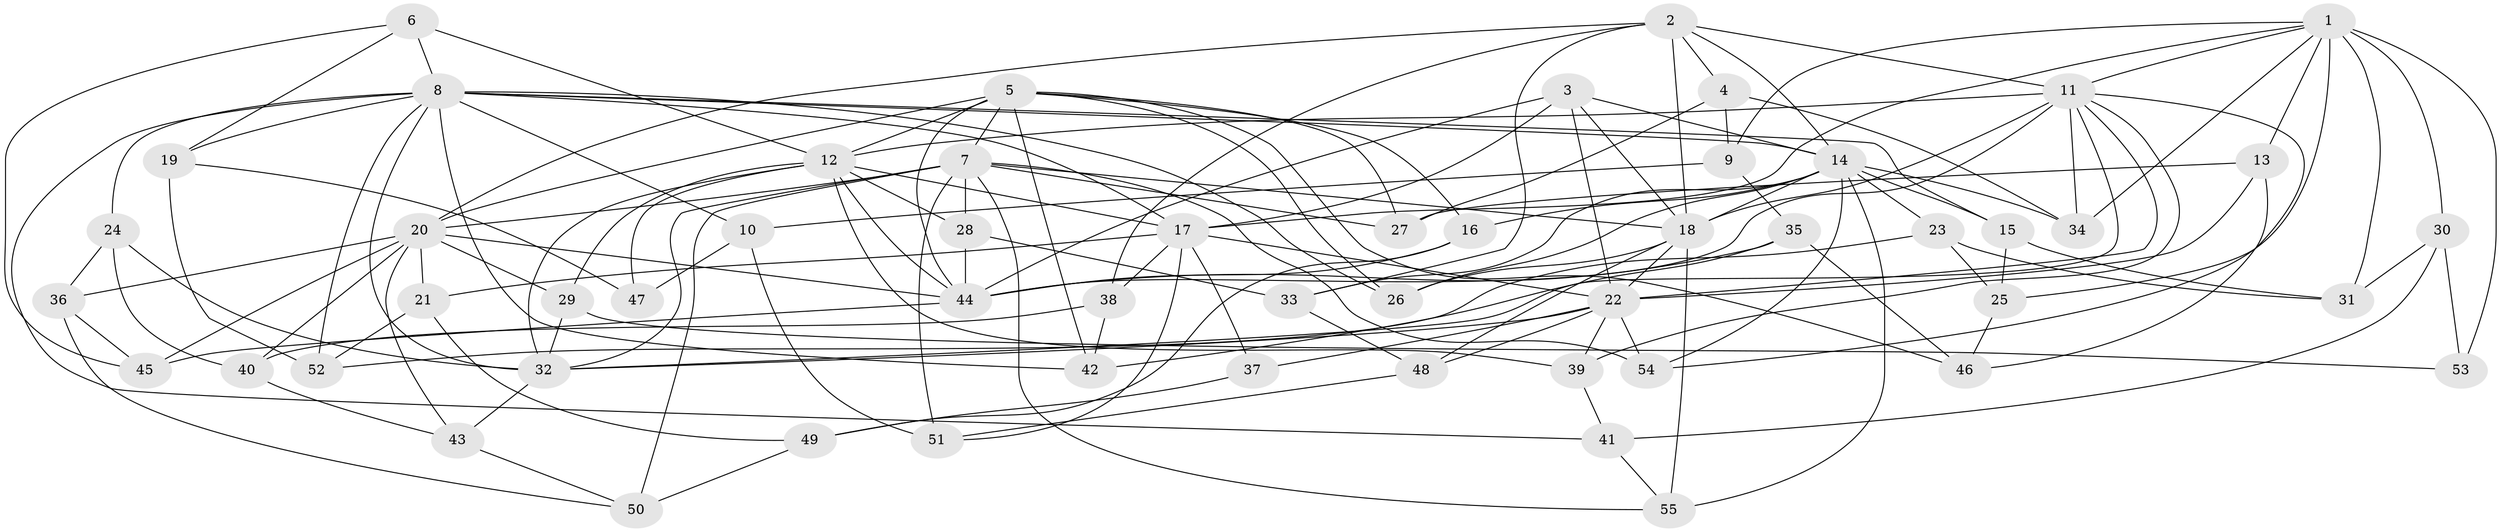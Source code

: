 // original degree distribution, {4: 1.0}
// Generated by graph-tools (version 1.1) at 2025/37/03/09/25 02:37:47]
// undirected, 55 vertices, 148 edges
graph export_dot {
graph [start="1"]
  node [color=gray90,style=filled];
  1;
  2;
  3;
  4;
  5;
  6;
  7;
  8;
  9;
  10;
  11;
  12;
  13;
  14;
  15;
  16;
  17;
  18;
  19;
  20;
  21;
  22;
  23;
  24;
  25;
  26;
  27;
  28;
  29;
  30;
  31;
  32;
  33;
  34;
  35;
  36;
  37;
  38;
  39;
  40;
  41;
  42;
  43;
  44;
  45;
  46;
  47;
  48;
  49;
  50;
  51;
  52;
  53;
  54;
  55;
  1 -- 9 [weight=1.0];
  1 -- 11 [weight=1.0];
  1 -- 13 [weight=1.0];
  1 -- 17 [weight=1.0];
  1 -- 25 [weight=1.0];
  1 -- 30 [weight=1.0];
  1 -- 31 [weight=1.0];
  1 -- 34 [weight=1.0];
  1 -- 53 [weight=2.0];
  2 -- 4 [weight=1.0];
  2 -- 11 [weight=1.0];
  2 -- 14 [weight=1.0];
  2 -- 18 [weight=4.0];
  2 -- 20 [weight=3.0];
  2 -- 33 [weight=1.0];
  2 -- 38 [weight=1.0];
  3 -- 14 [weight=1.0];
  3 -- 17 [weight=2.0];
  3 -- 18 [weight=1.0];
  3 -- 22 [weight=2.0];
  3 -- 44 [weight=2.0];
  4 -- 9 [weight=1.0];
  4 -- 27 [weight=1.0];
  4 -- 34 [weight=1.0];
  5 -- 7 [weight=1.0];
  5 -- 12 [weight=2.0];
  5 -- 16 [weight=1.0];
  5 -- 20 [weight=1.0];
  5 -- 26 [weight=1.0];
  5 -- 27 [weight=1.0];
  5 -- 42 [weight=1.0];
  5 -- 44 [weight=1.0];
  5 -- 46 [weight=1.0];
  6 -- 8 [weight=1.0];
  6 -- 12 [weight=1.0];
  6 -- 19 [weight=1.0];
  6 -- 45 [weight=1.0];
  7 -- 18 [weight=1.0];
  7 -- 20 [weight=1.0];
  7 -- 27 [weight=1.0];
  7 -- 28 [weight=3.0];
  7 -- 32 [weight=1.0];
  7 -- 50 [weight=1.0];
  7 -- 51 [weight=1.0];
  7 -- 54 [weight=1.0];
  7 -- 55 [weight=1.0];
  8 -- 10 [weight=1.0];
  8 -- 14 [weight=1.0];
  8 -- 15 [weight=1.0];
  8 -- 17 [weight=1.0];
  8 -- 19 [weight=1.0];
  8 -- 24 [weight=1.0];
  8 -- 26 [weight=1.0];
  8 -- 32 [weight=1.0];
  8 -- 41 [weight=1.0];
  8 -- 42 [weight=1.0];
  8 -- 52 [weight=1.0];
  9 -- 10 [weight=1.0];
  9 -- 35 [weight=1.0];
  10 -- 47 [weight=1.0];
  10 -- 51 [weight=1.0];
  11 -- 12 [weight=1.0];
  11 -- 18 [weight=1.0];
  11 -- 22 [weight=1.0];
  11 -- 32 [weight=1.0];
  11 -- 34 [weight=1.0];
  11 -- 39 [weight=1.0];
  11 -- 44 [weight=1.0];
  11 -- 54 [weight=1.0];
  12 -- 17 [weight=1.0];
  12 -- 28 [weight=1.0];
  12 -- 29 [weight=1.0];
  12 -- 32 [weight=1.0];
  12 -- 39 [weight=1.0];
  12 -- 44 [weight=1.0];
  12 -- 47 [weight=2.0];
  13 -- 22 [weight=1.0];
  13 -- 27 [weight=1.0];
  13 -- 46 [weight=1.0];
  14 -- 15 [weight=1.0];
  14 -- 16 [weight=1.0];
  14 -- 18 [weight=1.0];
  14 -- 23 [weight=1.0];
  14 -- 26 [weight=1.0];
  14 -- 33 [weight=1.0];
  14 -- 34 [weight=1.0];
  14 -- 54 [weight=1.0];
  14 -- 55 [weight=1.0];
  15 -- 25 [weight=1.0];
  15 -- 31 [weight=1.0];
  16 -- 44 [weight=1.0];
  16 -- 49 [weight=1.0];
  17 -- 21 [weight=1.0];
  17 -- 22 [weight=2.0];
  17 -- 37 [weight=2.0];
  17 -- 38 [weight=1.0];
  17 -- 51 [weight=1.0];
  18 -- 22 [weight=1.0];
  18 -- 26 [weight=1.0];
  18 -- 48 [weight=1.0];
  18 -- 55 [weight=1.0];
  19 -- 47 [weight=1.0];
  19 -- 52 [weight=1.0];
  20 -- 21 [weight=1.0];
  20 -- 29 [weight=1.0];
  20 -- 36 [weight=1.0];
  20 -- 40 [weight=1.0];
  20 -- 43 [weight=1.0];
  20 -- 44 [weight=1.0];
  20 -- 45 [weight=1.0];
  21 -- 49 [weight=1.0];
  21 -- 52 [weight=1.0];
  22 -- 32 [weight=1.0];
  22 -- 37 [weight=1.0];
  22 -- 39 [weight=1.0];
  22 -- 48 [weight=1.0];
  22 -- 54 [weight=1.0];
  23 -- 25 [weight=1.0];
  23 -- 31 [weight=1.0];
  23 -- 52 [weight=1.0];
  24 -- 32 [weight=1.0];
  24 -- 36 [weight=1.0];
  24 -- 40 [weight=1.0];
  25 -- 46 [weight=1.0];
  28 -- 33 [weight=1.0];
  28 -- 44 [weight=1.0];
  29 -- 32 [weight=1.0];
  29 -- 53 [weight=1.0];
  30 -- 31 [weight=1.0];
  30 -- 41 [weight=1.0];
  30 -- 53 [weight=1.0];
  32 -- 43 [weight=1.0];
  33 -- 48 [weight=1.0];
  35 -- 42 [weight=1.0];
  35 -- 44 [weight=1.0];
  35 -- 46 [weight=1.0];
  36 -- 45 [weight=1.0];
  36 -- 50 [weight=1.0];
  37 -- 49 [weight=1.0];
  38 -- 40 [weight=1.0];
  38 -- 42 [weight=1.0];
  39 -- 41 [weight=1.0];
  40 -- 43 [weight=1.0];
  41 -- 55 [weight=1.0];
  43 -- 50 [weight=1.0];
  44 -- 45 [weight=1.0];
  48 -- 51 [weight=1.0];
  49 -- 50 [weight=1.0];
}
